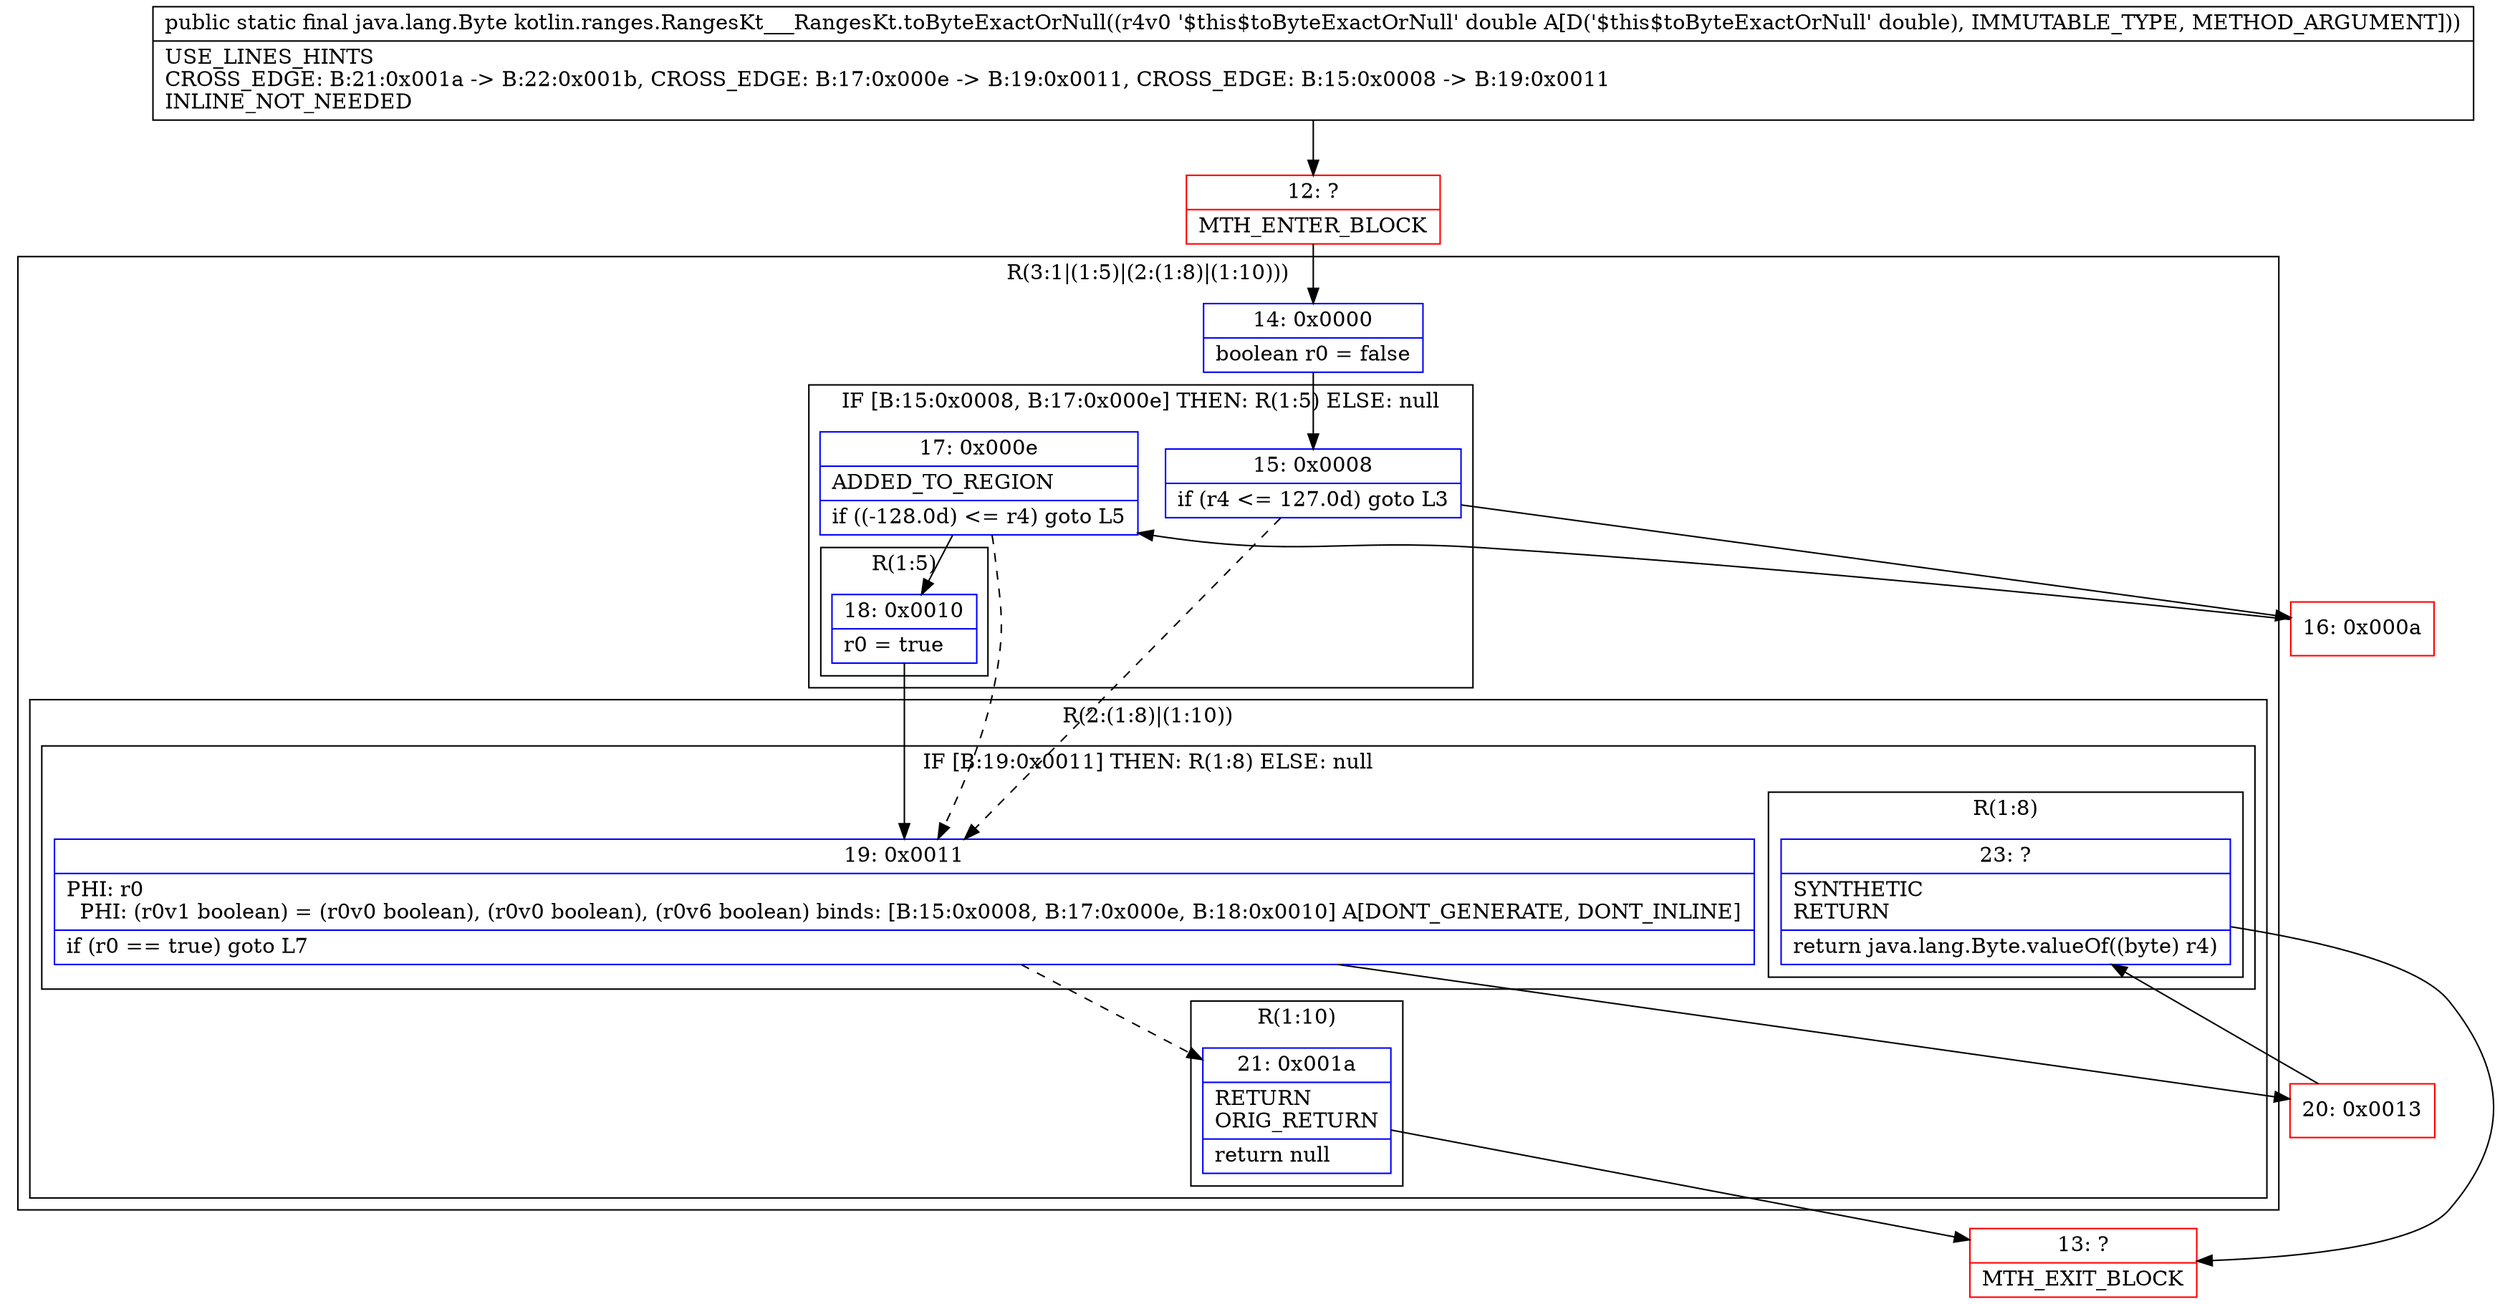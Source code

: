 digraph "CFG forkotlin.ranges.RangesKt___RangesKt.toByteExactOrNull(D)Ljava\/lang\/Byte;" {
subgraph cluster_Region_1363408810 {
label = "R(3:1|(1:5)|(2:(1:8)|(1:10)))";
node [shape=record,color=blue];
Node_14 [shape=record,label="{14\:\ 0x0000|boolean r0 = false\l}"];
subgraph cluster_IfRegion_883619165 {
label = "IF [B:15:0x0008, B:17:0x000e] THEN: R(1:5) ELSE: null";
node [shape=record,color=blue];
Node_15 [shape=record,label="{15\:\ 0x0008|if (r4 \<= 127.0d) goto L3\l}"];
Node_17 [shape=record,label="{17\:\ 0x000e|ADDED_TO_REGION\l|if ((\-128.0d) \<= r4) goto L5\l}"];
subgraph cluster_Region_357054138 {
label = "R(1:5)";
node [shape=record,color=blue];
Node_18 [shape=record,label="{18\:\ 0x0010|r0 = true\l}"];
}
}
subgraph cluster_Region_470123400 {
label = "R(2:(1:8)|(1:10))";
node [shape=record,color=blue];
subgraph cluster_IfRegion_1116807609 {
label = "IF [B:19:0x0011] THEN: R(1:8) ELSE: null";
node [shape=record,color=blue];
Node_19 [shape=record,label="{19\:\ 0x0011|PHI: r0 \l  PHI: (r0v1 boolean) = (r0v0 boolean), (r0v0 boolean), (r0v6 boolean) binds: [B:15:0x0008, B:17:0x000e, B:18:0x0010] A[DONT_GENERATE, DONT_INLINE]\l|if (r0 == true) goto L7\l}"];
subgraph cluster_Region_58206911 {
label = "R(1:8)";
node [shape=record,color=blue];
Node_23 [shape=record,label="{23\:\ ?|SYNTHETIC\lRETURN\l|return java.lang.Byte.valueOf((byte) r4)\l}"];
}
}
subgraph cluster_Region_372083717 {
label = "R(1:10)";
node [shape=record,color=blue];
Node_21 [shape=record,label="{21\:\ 0x001a|RETURN\lORIG_RETURN\l|return null\l}"];
}
}
}
Node_12 [shape=record,color=red,label="{12\:\ ?|MTH_ENTER_BLOCK\l}"];
Node_16 [shape=record,color=red,label="{16\:\ 0x000a}"];
Node_20 [shape=record,color=red,label="{20\:\ 0x0013}"];
Node_13 [shape=record,color=red,label="{13\:\ ?|MTH_EXIT_BLOCK\l}"];
MethodNode[shape=record,label="{public static final java.lang.Byte kotlin.ranges.RangesKt___RangesKt.toByteExactOrNull((r4v0 '$this$toByteExactOrNull' double A[D('$this$toByteExactOrNull' double), IMMUTABLE_TYPE, METHOD_ARGUMENT]))  | USE_LINES_HINTS\lCROSS_EDGE: B:21:0x001a \-\> B:22:0x001b, CROSS_EDGE: B:17:0x000e \-\> B:19:0x0011, CROSS_EDGE: B:15:0x0008 \-\> B:19:0x0011\lINLINE_NOT_NEEDED\l}"];
MethodNode -> Node_12;Node_14 -> Node_15;
Node_15 -> Node_16;
Node_15 -> Node_19[style=dashed];
Node_17 -> Node_18;
Node_17 -> Node_19[style=dashed];
Node_18 -> Node_19;
Node_19 -> Node_20;
Node_19 -> Node_21[style=dashed];
Node_23 -> Node_13;
Node_21 -> Node_13;
Node_12 -> Node_14;
Node_16 -> Node_17;
Node_20 -> Node_23;
}

